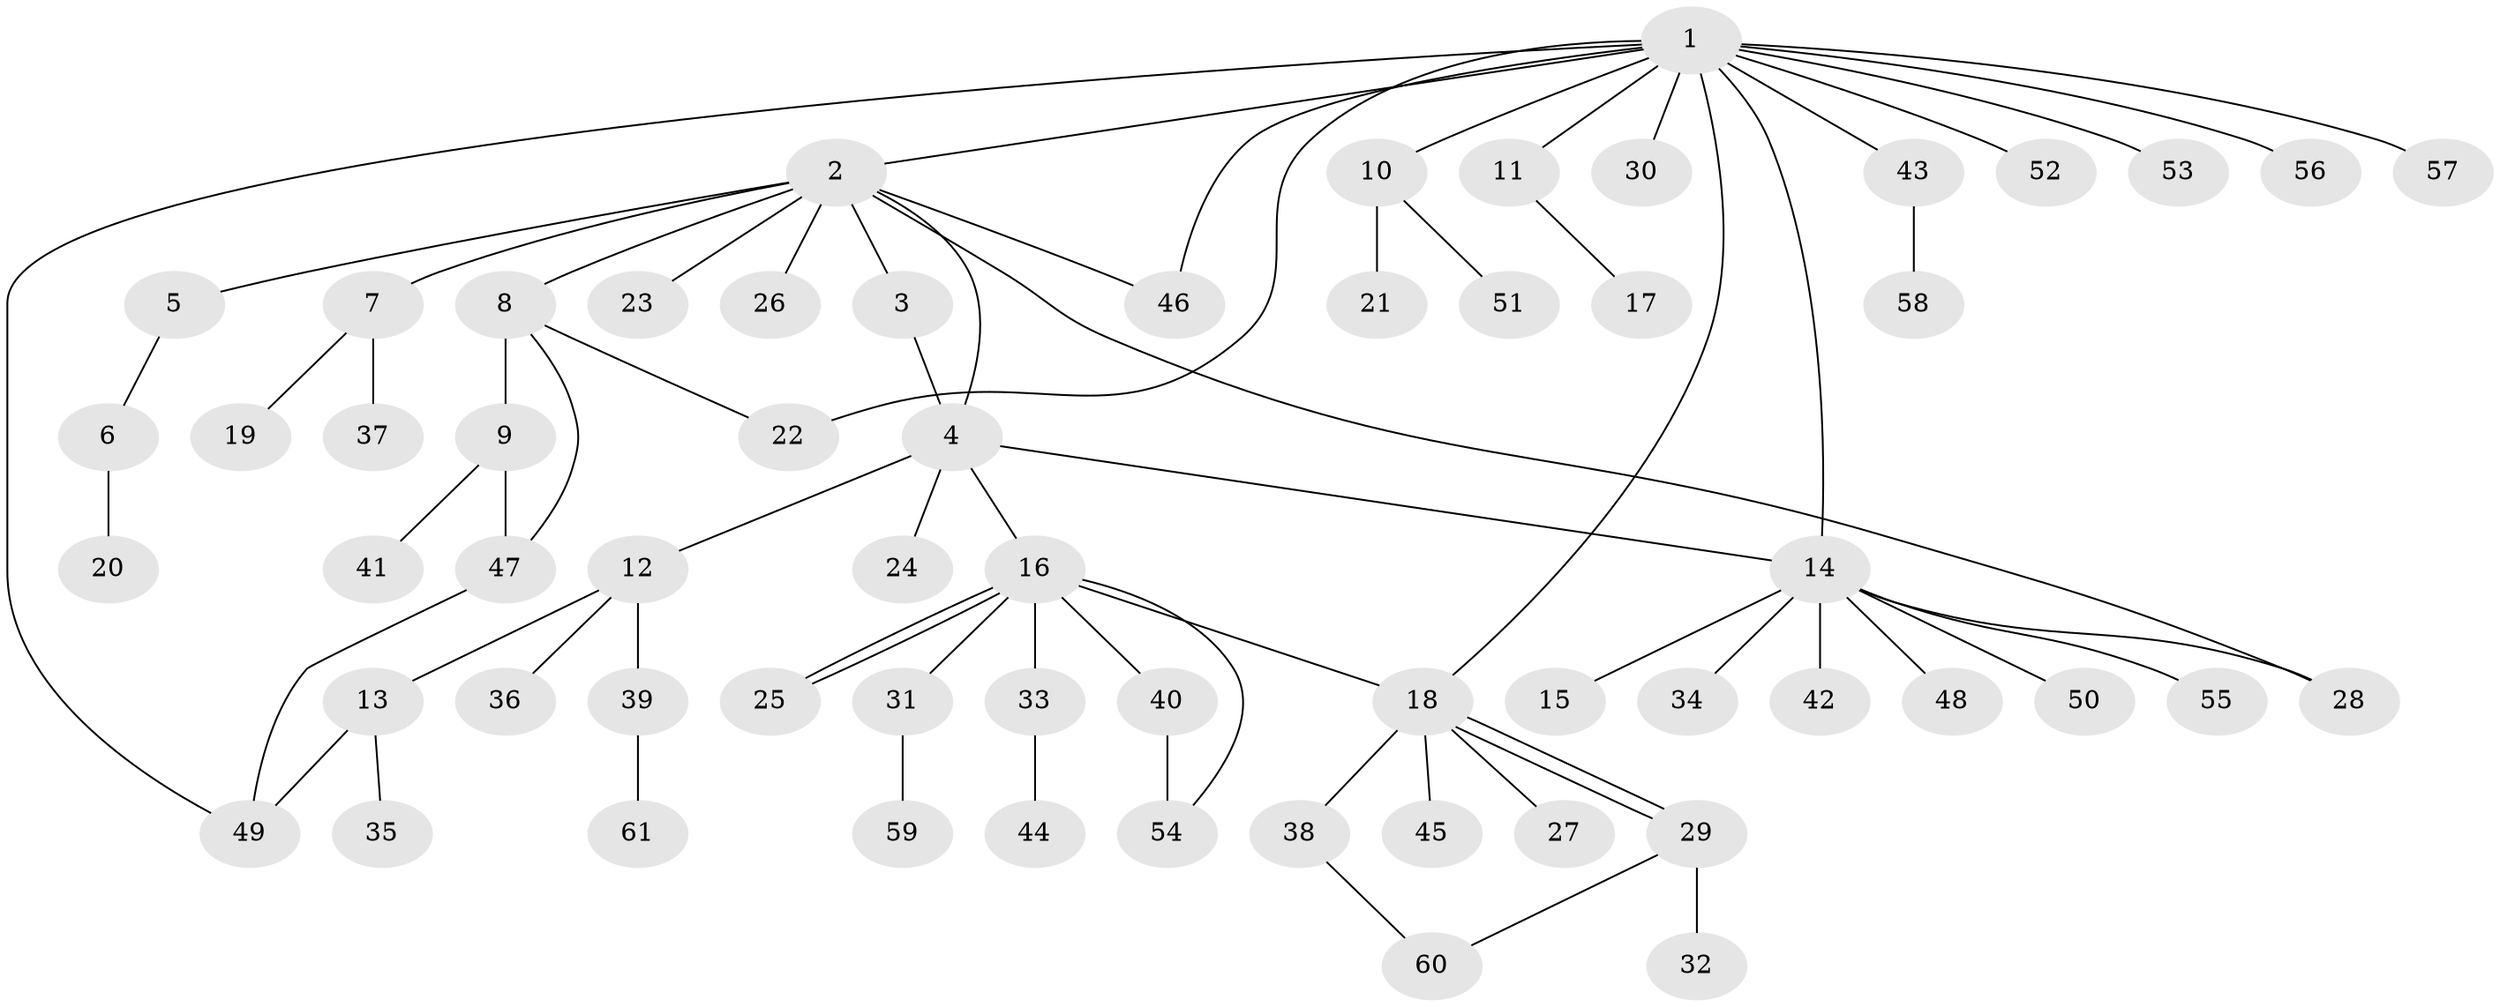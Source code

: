 // coarse degree distribution, {2: 0.12903225806451613, 1: 0.5806451612903226, 7: 0.06451612903225806, 4: 0.12903225806451613, 3: 0.06451612903225806, 12: 0.03225806451612903}
// Generated by graph-tools (version 1.1) at 2025/36/03/04/25 23:36:54]
// undirected, 61 vertices, 73 edges
graph export_dot {
  node [color=gray90,style=filled];
  1;
  2;
  3;
  4;
  5;
  6;
  7;
  8;
  9;
  10;
  11;
  12;
  13;
  14;
  15;
  16;
  17;
  18;
  19;
  20;
  21;
  22;
  23;
  24;
  25;
  26;
  27;
  28;
  29;
  30;
  31;
  32;
  33;
  34;
  35;
  36;
  37;
  38;
  39;
  40;
  41;
  42;
  43;
  44;
  45;
  46;
  47;
  48;
  49;
  50;
  51;
  52;
  53;
  54;
  55;
  56;
  57;
  58;
  59;
  60;
  61;
  1 -- 2;
  1 -- 10;
  1 -- 11;
  1 -- 14;
  1 -- 18;
  1 -- 22;
  1 -- 30;
  1 -- 43;
  1 -- 46;
  1 -- 49;
  1 -- 52;
  1 -- 53;
  1 -- 56;
  1 -- 57;
  2 -- 3;
  2 -- 4;
  2 -- 5;
  2 -- 7;
  2 -- 8;
  2 -- 23;
  2 -- 26;
  2 -- 28;
  2 -- 46;
  3 -- 4;
  4 -- 12;
  4 -- 14;
  4 -- 16;
  4 -- 24;
  5 -- 6;
  6 -- 20;
  7 -- 19;
  7 -- 37;
  8 -- 9;
  8 -- 22;
  8 -- 47;
  9 -- 41;
  9 -- 47;
  10 -- 21;
  10 -- 51;
  11 -- 17;
  12 -- 13;
  12 -- 36;
  12 -- 39;
  13 -- 35;
  13 -- 49;
  14 -- 15;
  14 -- 28;
  14 -- 34;
  14 -- 42;
  14 -- 48;
  14 -- 50;
  14 -- 55;
  16 -- 18;
  16 -- 25;
  16 -- 25;
  16 -- 31;
  16 -- 33;
  16 -- 40;
  16 -- 54;
  18 -- 27;
  18 -- 29;
  18 -- 29;
  18 -- 38;
  18 -- 45;
  29 -- 32;
  29 -- 60;
  31 -- 59;
  33 -- 44;
  38 -- 60;
  39 -- 61;
  40 -- 54;
  43 -- 58;
  47 -- 49;
}
